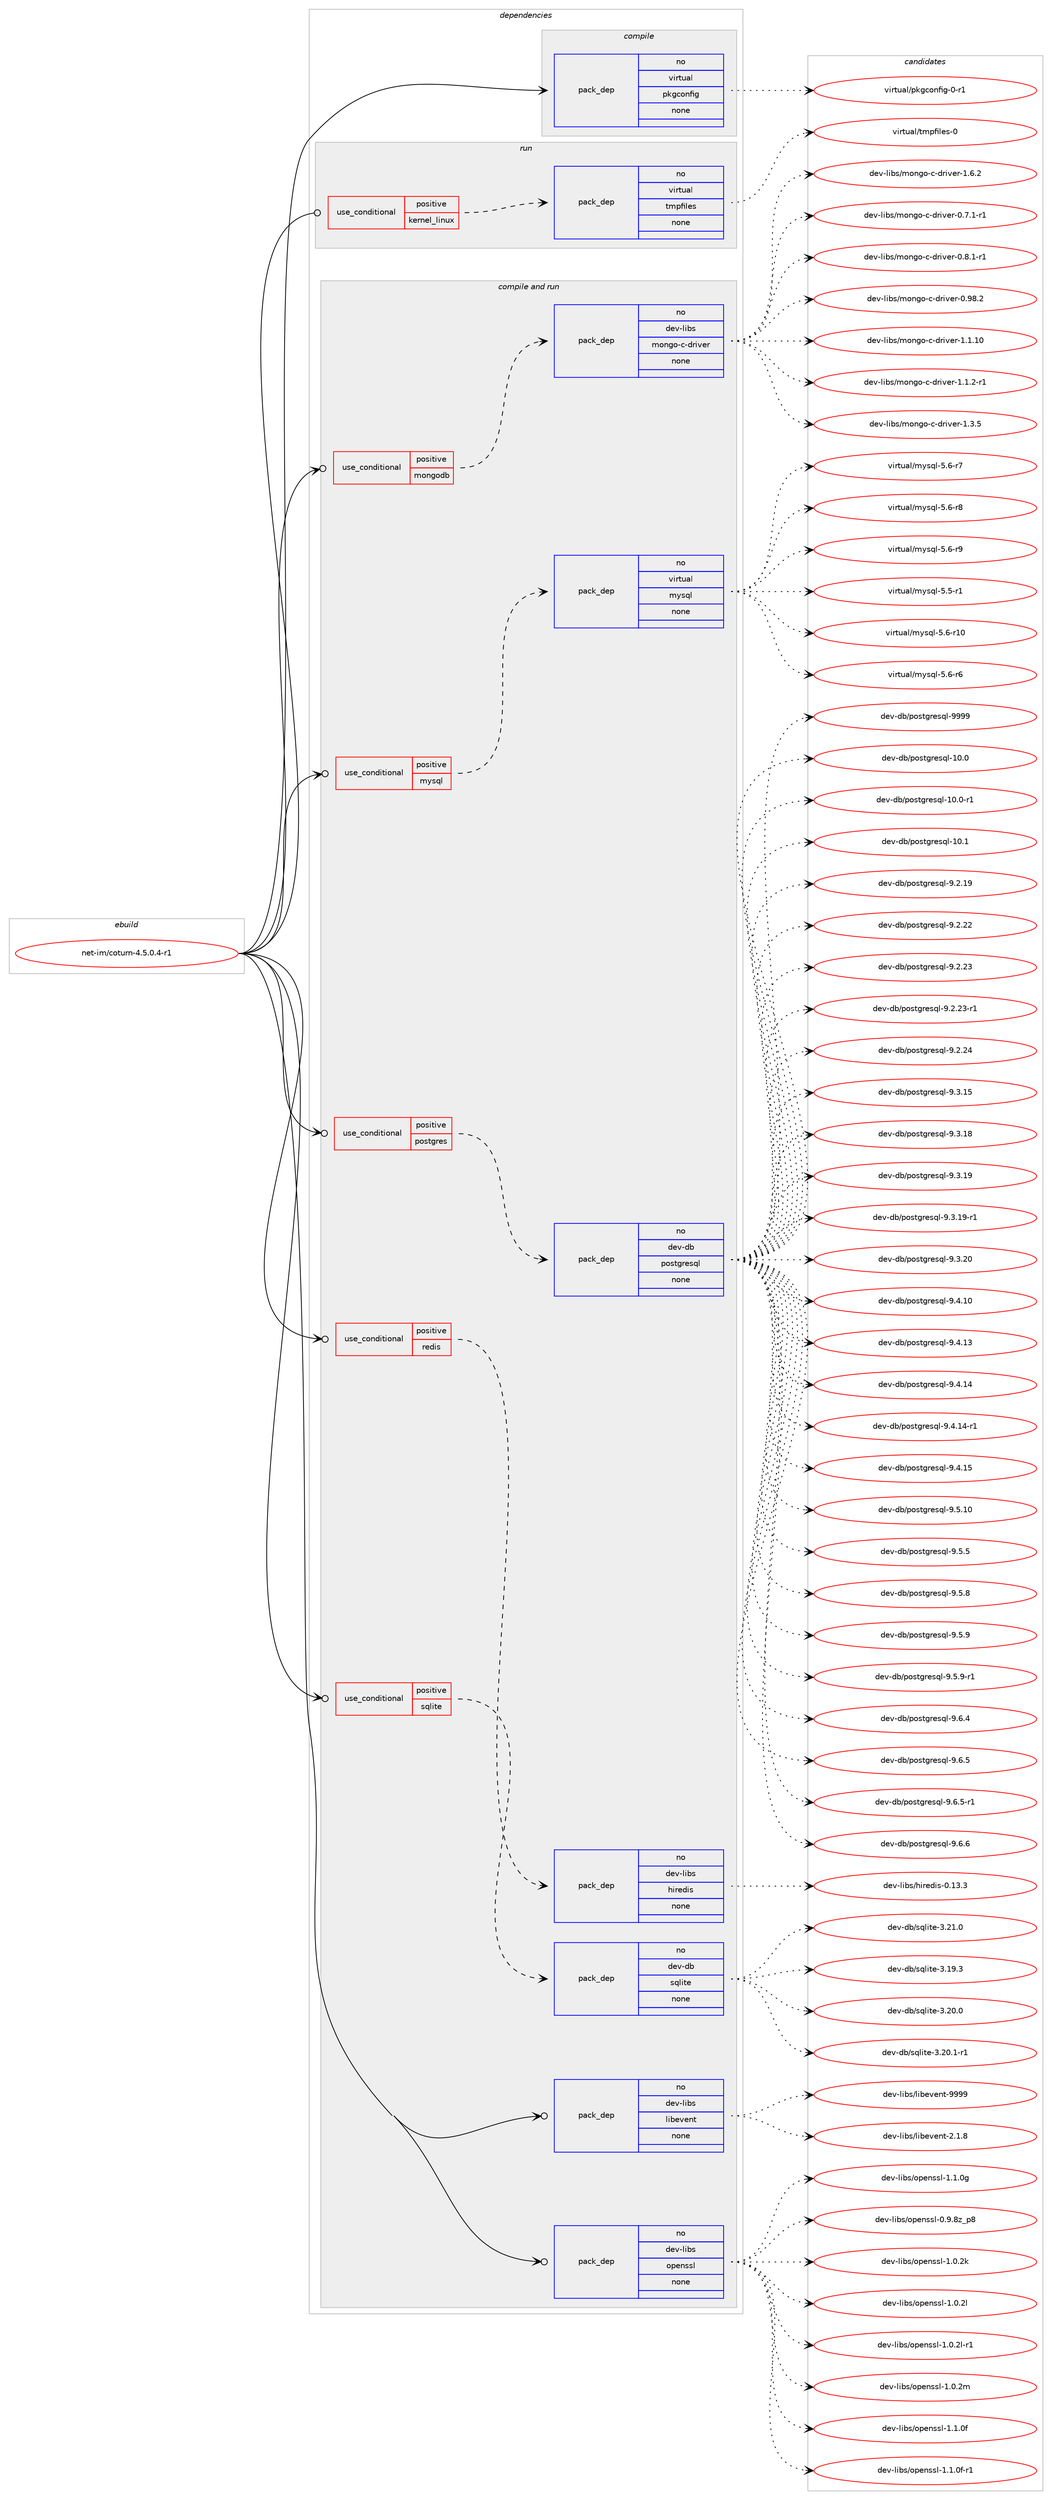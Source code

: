 digraph prolog {

# *************
# Graph options
# *************

newrank=true;
concentrate=true;
compound=true;
graph [rankdir=LR,fontname=Helvetica,fontsize=10,ranksep=1.5];#, ranksep=2.5, nodesep=0.2];
edge  [arrowhead=vee];
node  [fontname=Helvetica,fontsize=10];

# **********
# The ebuild
# **********

subgraph cluster_leftcol {
color=gray;
rank=same;
label=<<i>ebuild</i>>;
id [label="net-im/coturn-4.5.0.4-r1", color=red, width=4, href="../net-im/coturn-4.5.0.4-r1.svg"];
}

# ****************
# The dependencies
# ****************

subgraph cluster_midcol {
color=gray;
label=<<i>dependencies</i>>;
subgraph cluster_compile {
fillcolor="#eeeeee";
style=filled;
label=<<i>compile</i>>;
subgraph pack303179 {
dependency411945 [label=<<TABLE BORDER="0" CELLBORDER="1" CELLSPACING="0" CELLPADDING="4" WIDTH="220"><TR><TD ROWSPAN="6" CELLPADDING="30">pack_dep</TD></TR><TR><TD WIDTH="110">no</TD></TR><TR><TD>virtual</TD></TR><TR><TD>pkgconfig</TD></TR><TR><TD>none</TD></TR><TR><TD></TD></TR></TABLE>>, shape=none, color=blue];
}
id:e -> dependency411945:w [weight=20,style="solid",arrowhead="vee"];
}
subgraph cluster_compileandrun {
fillcolor="#eeeeee";
style=filled;
label=<<i>compile and run</i>>;
subgraph cond101923 {
dependency411946 [label=<<TABLE BORDER="0" CELLBORDER="1" CELLSPACING="0" CELLPADDING="4"><TR><TD ROWSPAN="3" CELLPADDING="10">use_conditional</TD></TR><TR><TD>positive</TD></TR><TR><TD>mongodb</TD></TR></TABLE>>, shape=none, color=red];
subgraph pack303180 {
dependency411947 [label=<<TABLE BORDER="0" CELLBORDER="1" CELLSPACING="0" CELLPADDING="4" WIDTH="220"><TR><TD ROWSPAN="6" CELLPADDING="30">pack_dep</TD></TR><TR><TD WIDTH="110">no</TD></TR><TR><TD>dev-libs</TD></TR><TR><TD>mongo-c-driver</TD></TR><TR><TD>none</TD></TR><TR><TD></TD></TR></TABLE>>, shape=none, color=blue];
}
dependency411946:e -> dependency411947:w [weight=20,style="dashed",arrowhead="vee"];
}
id:e -> dependency411946:w [weight=20,style="solid",arrowhead="odotvee"];
subgraph cond101924 {
dependency411948 [label=<<TABLE BORDER="0" CELLBORDER="1" CELLSPACING="0" CELLPADDING="4"><TR><TD ROWSPAN="3" CELLPADDING="10">use_conditional</TD></TR><TR><TD>positive</TD></TR><TR><TD>mysql</TD></TR></TABLE>>, shape=none, color=red];
subgraph pack303181 {
dependency411949 [label=<<TABLE BORDER="0" CELLBORDER="1" CELLSPACING="0" CELLPADDING="4" WIDTH="220"><TR><TD ROWSPAN="6" CELLPADDING="30">pack_dep</TD></TR><TR><TD WIDTH="110">no</TD></TR><TR><TD>virtual</TD></TR><TR><TD>mysql</TD></TR><TR><TD>none</TD></TR><TR><TD></TD></TR></TABLE>>, shape=none, color=blue];
}
dependency411948:e -> dependency411949:w [weight=20,style="dashed",arrowhead="vee"];
}
id:e -> dependency411948:w [weight=20,style="solid",arrowhead="odotvee"];
subgraph cond101925 {
dependency411950 [label=<<TABLE BORDER="0" CELLBORDER="1" CELLSPACING="0" CELLPADDING="4"><TR><TD ROWSPAN="3" CELLPADDING="10">use_conditional</TD></TR><TR><TD>positive</TD></TR><TR><TD>postgres</TD></TR></TABLE>>, shape=none, color=red];
subgraph pack303182 {
dependency411951 [label=<<TABLE BORDER="0" CELLBORDER="1" CELLSPACING="0" CELLPADDING="4" WIDTH="220"><TR><TD ROWSPAN="6" CELLPADDING="30">pack_dep</TD></TR><TR><TD WIDTH="110">no</TD></TR><TR><TD>dev-db</TD></TR><TR><TD>postgresql</TD></TR><TR><TD>none</TD></TR><TR><TD></TD></TR></TABLE>>, shape=none, color=blue];
}
dependency411950:e -> dependency411951:w [weight=20,style="dashed",arrowhead="vee"];
}
id:e -> dependency411950:w [weight=20,style="solid",arrowhead="odotvee"];
subgraph cond101926 {
dependency411952 [label=<<TABLE BORDER="0" CELLBORDER="1" CELLSPACING="0" CELLPADDING="4"><TR><TD ROWSPAN="3" CELLPADDING="10">use_conditional</TD></TR><TR><TD>positive</TD></TR><TR><TD>redis</TD></TR></TABLE>>, shape=none, color=red];
subgraph pack303183 {
dependency411953 [label=<<TABLE BORDER="0" CELLBORDER="1" CELLSPACING="0" CELLPADDING="4" WIDTH="220"><TR><TD ROWSPAN="6" CELLPADDING="30">pack_dep</TD></TR><TR><TD WIDTH="110">no</TD></TR><TR><TD>dev-libs</TD></TR><TR><TD>hiredis</TD></TR><TR><TD>none</TD></TR><TR><TD></TD></TR></TABLE>>, shape=none, color=blue];
}
dependency411952:e -> dependency411953:w [weight=20,style="dashed",arrowhead="vee"];
}
id:e -> dependency411952:w [weight=20,style="solid",arrowhead="odotvee"];
subgraph cond101927 {
dependency411954 [label=<<TABLE BORDER="0" CELLBORDER="1" CELLSPACING="0" CELLPADDING="4"><TR><TD ROWSPAN="3" CELLPADDING="10">use_conditional</TD></TR><TR><TD>positive</TD></TR><TR><TD>sqlite</TD></TR></TABLE>>, shape=none, color=red];
subgraph pack303184 {
dependency411955 [label=<<TABLE BORDER="0" CELLBORDER="1" CELLSPACING="0" CELLPADDING="4" WIDTH="220"><TR><TD ROWSPAN="6" CELLPADDING="30">pack_dep</TD></TR><TR><TD WIDTH="110">no</TD></TR><TR><TD>dev-db</TD></TR><TR><TD>sqlite</TD></TR><TR><TD>none</TD></TR><TR><TD></TD></TR></TABLE>>, shape=none, color=blue];
}
dependency411954:e -> dependency411955:w [weight=20,style="dashed",arrowhead="vee"];
}
id:e -> dependency411954:w [weight=20,style="solid",arrowhead="odotvee"];
subgraph pack303185 {
dependency411956 [label=<<TABLE BORDER="0" CELLBORDER="1" CELLSPACING="0" CELLPADDING="4" WIDTH="220"><TR><TD ROWSPAN="6" CELLPADDING="30">pack_dep</TD></TR><TR><TD WIDTH="110">no</TD></TR><TR><TD>dev-libs</TD></TR><TR><TD>libevent</TD></TR><TR><TD>none</TD></TR><TR><TD></TD></TR></TABLE>>, shape=none, color=blue];
}
id:e -> dependency411956:w [weight=20,style="solid",arrowhead="odotvee"];
subgraph pack303186 {
dependency411957 [label=<<TABLE BORDER="0" CELLBORDER="1" CELLSPACING="0" CELLPADDING="4" WIDTH="220"><TR><TD ROWSPAN="6" CELLPADDING="30">pack_dep</TD></TR><TR><TD WIDTH="110">no</TD></TR><TR><TD>dev-libs</TD></TR><TR><TD>openssl</TD></TR><TR><TD>none</TD></TR><TR><TD></TD></TR></TABLE>>, shape=none, color=blue];
}
id:e -> dependency411957:w [weight=20,style="solid",arrowhead="odotvee"];
}
subgraph cluster_run {
fillcolor="#eeeeee";
style=filled;
label=<<i>run</i>>;
subgraph cond101928 {
dependency411958 [label=<<TABLE BORDER="0" CELLBORDER="1" CELLSPACING="0" CELLPADDING="4"><TR><TD ROWSPAN="3" CELLPADDING="10">use_conditional</TD></TR><TR><TD>positive</TD></TR><TR><TD>kernel_linux</TD></TR></TABLE>>, shape=none, color=red];
subgraph pack303187 {
dependency411959 [label=<<TABLE BORDER="0" CELLBORDER="1" CELLSPACING="0" CELLPADDING="4" WIDTH="220"><TR><TD ROWSPAN="6" CELLPADDING="30">pack_dep</TD></TR><TR><TD WIDTH="110">no</TD></TR><TR><TD>virtual</TD></TR><TR><TD>tmpfiles</TD></TR><TR><TD>none</TD></TR><TR><TD></TD></TR></TABLE>>, shape=none, color=blue];
}
dependency411958:e -> dependency411959:w [weight=20,style="dashed",arrowhead="vee"];
}
id:e -> dependency411958:w [weight=20,style="solid",arrowhead="odot"];
}
}

# **************
# The candidates
# **************

subgraph cluster_choices {
rank=same;
color=gray;
label=<<i>candidates</i>>;

subgraph choice303179 {
color=black;
nodesep=1;
choice11810511411611797108471121071039911111010210510345484511449 [label="virtual/pkgconfig-0-r1", color=red, width=4,href="../virtual/pkgconfig-0-r1.svg"];
dependency411945:e -> choice11810511411611797108471121071039911111010210510345484511449:w [style=dotted,weight="100"];
}
subgraph choice303180 {
color=black;
nodesep=1;
choice1001011184510810598115471091111101031114599451001141051181011144548465546494511449 [label="dev-libs/mongo-c-driver-0.7.1-r1", color=red, width=4,href="../dev-libs/mongo-c-driver-0.7.1-r1.svg"];
choice1001011184510810598115471091111101031114599451001141051181011144548465646494511449 [label="dev-libs/mongo-c-driver-0.8.1-r1", color=red, width=4,href="../dev-libs/mongo-c-driver-0.8.1-r1.svg"];
choice10010111845108105981154710911111010311145994510011410511810111445484657564650 [label="dev-libs/mongo-c-driver-0.98.2", color=red, width=4,href="../dev-libs/mongo-c-driver-0.98.2.svg"];
choice10010111845108105981154710911111010311145994510011410511810111445494649464948 [label="dev-libs/mongo-c-driver-1.1.10", color=red, width=4,href="../dev-libs/mongo-c-driver-1.1.10.svg"];
choice1001011184510810598115471091111101031114599451001141051181011144549464946504511449 [label="dev-libs/mongo-c-driver-1.1.2-r1", color=red, width=4,href="../dev-libs/mongo-c-driver-1.1.2-r1.svg"];
choice100101118451081059811547109111110103111459945100114105118101114454946514653 [label="dev-libs/mongo-c-driver-1.3.5", color=red, width=4,href="../dev-libs/mongo-c-driver-1.3.5.svg"];
choice100101118451081059811547109111110103111459945100114105118101114454946544650 [label="dev-libs/mongo-c-driver-1.6.2", color=red, width=4,href="../dev-libs/mongo-c-driver-1.6.2.svg"];
dependency411947:e -> choice1001011184510810598115471091111101031114599451001141051181011144548465546494511449:w [style=dotted,weight="100"];
dependency411947:e -> choice1001011184510810598115471091111101031114599451001141051181011144548465646494511449:w [style=dotted,weight="100"];
dependency411947:e -> choice10010111845108105981154710911111010311145994510011410511810111445484657564650:w [style=dotted,weight="100"];
dependency411947:e -> choice10010111845108105981154710911111010311145994510011410511810111445494649464948:w [style=dotted,weight="100"];
dependency411947:e -> choice1001011184510810598115471091111101031114599451001141051181011144549464946504511449:w [style=dotted,weight="100"];
dependency411947:e -> choice100101118451081059811547109111110103111459945100114105118101114454946514653:w [style=dotted,weight="100"];
dependency411947:e -> choice100101118451081059811547109111110103111459945100114105118101114454946544650:w [style=dotted,weight="100"];
}
subgraph choice303181 {
color=black;
nodesep=1;
choice1181051141161179710847109121115113108455346534511449 [label="virtual/mysql-5.5-r1", color=red, width=4,href="../virtual/mysql-5.5-r1.svg"];
choice118105114116117971084710912111511310845534654451144948 [label="virtual/mysql-5.6-r10", color=red, width=4,href="../virtual/mysql-5.6-r10.svg"];
choice1181051141161179710847109121115113108455346544511454 [label="virtual/mysql-5.6-r6", color=red, width=4,href="../virtual/mysql-5.6-r6.svg"];
choice1181051141161179710847109121115113108455346544511455 [label="virtual/mysql-5.6-r7", color=red, width=4,href="../virtual/mysql-5.6-r7.svg"];
choice1181051141161179710847109121115113108455346544511456 [label="virtual/mysql-5.6-r8", color=red, width=4,href="../virtual/mysql-5.6-r8.svg"];
choice1181051141161179710847109121115113108455346544511457 [label="virtual/mysql-5.6-r9", color=red, width=4,href="../virtual/mysql-5.6-r9.svg"];
dependency411949:e -> choice1181051141161179710847109121115113108455346534511449:w [style=dotted,weight="100"];
dependency411949:e -> choice118105114116117971084710912111511310845534654451144948:w [style=dotted,weight="100"];
dependency411949:e -> choice1181051141161179710847109121115113108455346544511454:w [style=dotted,weight="100"];
dependency411949:e -> choice1181051141161179710847109121115113108455346544511455:w [style=dotted,weight="100"];
dependency411949:e -> choice1181051141161179710847109121115113108455346544511456:w [style=dotted,weight="100"];
dependency411949:e -> choice1181051141161179710847109121115113108455346544511457:w [style=dotted,weight="100"];
}
subgraph choice303182 {
color=black;
nodesep=1;
choice1001011184510098471121111151161031141011151131084549484648 [label="dev-db/postgresql-10.0", color=red, width=4,href="../dev-db/postgresql-10.0.svg"];
choice10010111845100984711211111511610311410111511310845494846484511449 [label="dev-db/postgresql-10.0-r1", color=red, width=4,href="../dev-db/postgresql-10.0-r1.svg"];
choice1001011184510098471121111151161031141011151131084549484649 [label="dev-db/postgresql-10.1", color=red, width=4,href="../dev-db/postgresql-10.1.svg"];
choice10010111845100984711211111511610311410111511310845574650464957 [label="dev-db/postgresql-9.2.19", color=red, width=4,href="../dev-db/postgresql-9.2.19.svg"];
choice10010111845100984711211111511610311410111511310845574650465050 [label="dev-db/postgresql-9.2.22", color=red, width=4,href="../dev-db/postgresql-9.2.22.svg"];
choice10010111845100984711211111511610311410111511310845574650465051 [label="dev-db/postgresql-9.2.23", color=red, width=4,href="../dev-db/postgresql-9.2.23.svg"];
choice100101118451009847112111115116103114101115113108455746504650514511449 [label="dev-db/postgresql-9.2.23-r1", color=red, width=4,href="../dev-db/postgresql-9.2.23-r1.svg"];
choice10010111845100984711211111511610311410111511310845574650465052 [label="dev-db/postgresql-9.2.24", color=red, width=4,href="../dev-db/postgresql-9.2.24.svg"];
choice10010111845100984711211111511610311410111511310845574651464953 [label="dev-db/postgresql-9.3.15", color=red, width=4,href="../dev-db/postgresql-9.3.15.svg"];
choice10010111845100984711211111511610311410111511310845574651464956 [label="dev-db/postgresql-9.3.18", color=red, width=4,href="../dev-db/postgresql-9.3.18.svg"];
choice10010111845100984711211111511610311410111511310845574651464957 [label="dev-db/postgresql-9.3.19", color=red, width=4,href="../dev-db/postgresql-9.3.19.svg"];
choice100101118451009847112111115116103114101115113108455746514649574511449 [label="dev-db/postgresql-9.3.19-r1", color=red, width=4,href="../dev-db/postgresql-9.3.19-r1.svg"];
choice10010111845100984711211111511610311410111511310845574651465048 [label="dev-db/postgresql-9.3.20", color=red, width=4,href="../dev-db/postgresql-9.3.20.svg"];
choice10010111845100984711211111511610311410111511310845574652464948 [label="dev-db/postgresql-9.4.10", color=red, width=4,href="../dev-db/postgresql-9.4.10.svg"];
choice10010111845100984711211111511610311410111511310845574652464951 [label="dev-db/postgresql-9.4.13", color=red, width=4,href="../dev-db/postgresql-9.4.13.svg"];
choice10010111845100984711211111511610311410111511310845574652464952 [label="dev-db/postgresql-9.4.14", color=red, width=4,href="../dev-db/postgresql-9.4.14.svg"];
choice100101118451009847112111115116103114101115113108455746524649524511449 [label="dev-db/postgresql-9.4.14-r1", color=red, width=4,href="../dev-db/postgresql-9.4.14-r1.svg"];
choice10010111845100984711211111511610311410111511310845574652464953 [label="dev-db/postgresql-9.4.15", color=red, width=4,href="../dev-db/postgresql-9.4.15.svg"];
choice10010111845100984711211111511610311410111511310845574653464948 [label="dev-db/postgresql-9.5.10", color=red, width=4,href="../dev-db/postgresql-9.5.10.svg"];
choice100101118451009847112111115116103114101115113108455746534653 [label="dev-db/postgresql-9.5.5", color=red, width=4,href="../dev-db/postgresql-9.5.5.svg"];
choice100101118451009847112111115116103114101115113108455746534656 [label="dev-db/postgresql-9.5.8", color=red, width=4,href="../dev-db/postgresql-9.5.8.svg"];
choice100101118451009847112111115116103114101115113108455746534657 [label="dev-db/postgresql-9.5.9", color=red, width=4,href="../dev-db/postgresql-9.5.9.svg"];
choice1001011184510098471121111151161031141011151131084557465346574511449 [label="dev-db/postgresql-9.5.9-r1", color=red, width=4,href="../dev-db/postgresql-9.5.9-r1.svg"];
choice100101118451009847112111115116103114101115113108455746544652 [label="dev-db/postgresql-9.6.4", color=red, width=4,href="../dev-db/postgresql-9.6.4.svg"];
choice100101118451009847112111115116103114101115113108455746544653 [label="dev-db/postgresql-9.6.5", color=red, width=4,href="../dev-db/postgresql-9.6.5.svg"];
choice1001011184510098471121111151161031141011151131084557465446534511449 [label="dev-db/postgresql-9.6.5-r1", color=red, width=4,href="../dev-db/postgresql-9.6.5-r1.svg"];
choice100101118451009847112111115116103114101115113108455746544654 [label="dev-db/postgresql-9.6.6", color=red, width=4,href="../dev-db/postgresql-9.6.6.svg"];
choice1001011184510098471121111151161031141011151131084557575757 [label="dev-db/postgresql-9999", color=red, width=4,href="../dev-db/postgresql-9999.svg"];
dependency411951:e -> choice1001011184510098471121111151161031141011151131084549484648:w [style=dotted,weight="100"];
dependency411951:e -> choice10010111845100984711211111511610311410111511310845494846484511449:w [style=dotted,weight="100"];
dependency411951:e -> choice1001011184510098471121111151161031141011151131084549484649:w [style=dotted,weight="100"];
dependency411951:e -> choice10010111845100984711211111511610311410111511310845574650464957:w [style=dotted,weight="100"];
dependency411951:e -> choice10010111845100984711211111511610311410111511310845574650465050:w [style=dotted,weight="100"];
dependency411951:e -> choice10010111845100984711211111511610311410111511310845574650465051:w [style=dotted,weight="100"];
dependency411951:e -> choice100101118451009847112111115116103114101115113108455746504650514511449:w [style=dotted,weight="100"];
dependency411951:e -> choice10010111845100984711211111511610311410111511310845574650465052:w [style=dotted,weight="100"];
dependency411951:e -> choice10010111845100984711211111511610311410111511310845574651464953:w [style=dotted,weight="100"];
dependency411951:e -> choice10010111845100984711211111511610311410111511310845574651464956:w [style=dotted,weight="100"];
dependency411951:e -> choice10010111845100984711211111511610311410111511310845574651464957:w [style=dotted,weight="100"];
dependency411951:e -> choice100101118451009847112111115116103114101115113108455746514649574511449:w [style=dotted,weight="100"];
dependency411951:e -> choice10010111845100984711211111511610311410111511310845574651465048:w [style=dotted,weight="100"];
dependency411951:e -> choice10010111845100984711211111511610311410111511310845574652464948:w [style=dotted,weight="100"];
dependency411951:e -> choice10010111845100984711211111511610311410111511310845574652464951:w [style=dotted,weight="100"];
dependency411951:e -> choice10010111845100984711211111511610311410111511310845574652464952:w [style=dotted,weight="100"];
dependency411951:e -> choice100101118451009847112111115116103114101115113108455746524649524511449:w [style=dotted,weight="100"];
dependency411951:e -> choice10010111845100984711211111511610311410111511310845574652464953:w [style=dotted,weight="100"];
dependency411951:e -> choice10010111845100984711211111511610311410111511310845574653464948:w [style=dotted,weight="100"];
dependency411951:e -> choice100101118451009847112111115116103114101115113108455746534653:w [style=dotted,weight="100"];
dependency411951:e -> choice100101118451009847112111115116103114101115113108455746534656:w [style=dotted,weight="100"];
dependency411951:e -> choice100101118451009847112111115116103114101115113108455746534657:w [style=dotted,weight="100"];
dependency411951:e -> choice1001011184510098471121111151161031141011151131084557465346574511449:w [style=dotted,weight="100"];
dependency411951:e -> choice100101118451009847112111115116103114101115113108455746544652:w [style=dotted,weight="100"];
dependency411951:e -> choice100101118451009847112111115116103114101115113108455746544653:w [style=dotted,weight="100"];
dependency411951:e -> choice1001011184510098471121111151161031141011151131084557465446534511449:w [style=dotted,weight="100"];
dependency411951:e -> choice100101118451009847112111115116103114101115113108455746544654:w [style=dotted,weight="100"];
dependency411951:e -> choice1001011184510098471121111151161031141011151131084557575757:w [style=dotted,weight="100"];
}
subgraph choice303183 {
color=black;
nodesep=1;
choice10010111845108105981154710410511410110010511545484649514651 [label="dev-libs/hiredis-0.13.3", color=red, width=4,href="../dev-libs/hiredis-0.13.3.svg"];
dependency411953:e -> choice10010111845108105981154710410511410110010511545484649514651:w [style=dotted,weight="100"];
}
subgraph choice303184 {
color=black;
nodesep=1;
choice10010111845100984711511310810511610145514649574651 [label="dev-db/sqlite-3.19.3", color=red, width=4,href="../dev-db/sqlite-3.19.3.svg"];
choice10010111845100984711511310810511610145514650484648 [label="dev-db/sqlite-3.20.0", color=red, width=4,href="../dev-db/sqlite-3.20.0.svg"];
choice100101118451009847115113108105116101455146504846494511449 [label="dev-db/sqlite-3.20.1-r1", color=red, width=4,href="../dev-db/sqlite-3.20.1-r1.svg"];
choice10010111845100984711511310810511610145514650494648 [label="dev-db/sqlite-3.21.0", color=red, width=4,href="../dev-db/sqlite-3.21.0.svg"];
dependency411955:e -> choice10010111845100984711511310810511610145514649574651:w [style=dotted,weight="100"];
dependency411955:e -> choice10010111845100984711511310810511610145514650484648:w [style=dotted,weight="100"];
dependency411955:e -> choice100101118451009847115113108105116101455146504846494511449:w [style=dotted,weight="100"];
dependency411955:e -> choice10010111845100984711511310810511610145514650494648:w [style=dotted,weight="100"];
}
subgraph choice303185 {
color=black;
nodesep=1;
choice10010111845108105981154710810598101118101110116455046494656 [label="dev-libs/libevent-2.1.8", color=red, width=4,href="../dev-libs/libevent-2.1.8.svg"];
choice100101118451081059811547108105981011181011101164557575757 [label="dev-libs/libevent-9999", color=red, width=4,href="../dev-libs/libevent-9999.svg"];
dependency411956:e -> choice10010111845108105981154710810598101118101110116455046494656:w [style=dotted,weight="100"];
dependency411956:e -> choice100101118451081059811547108105981011181011101164557575757:w [style=dotted,weight="100"];
}
subgraph choice303186 {
color=black;
nodesep=1;
choice1001011184510810598115471111121011101151151084548465746561229511256 [label="dev-libs/openssl-0.9.8z_p8", color=red, width=4,href="../dev-libs/openssl-0.9.8z_p8.svg"];
choice100101118451081059811547111112101110115115108454946484650107 [label="dev-libs/openssl-1.0.2k", color=red, width=4,href="../dev-libs/openssl-1.0.2k.svg"];
choice100101118451081059811547111112101110115115108454946484650108 [label="dev-libs/openssl-1.0.2l", color=red, width=4,href="../dev-libs/openssl-1.0.2l.svg"];
choice1001011184510810598115471111121011101151151084549464846501084511449 [label="dev-libs/openssl-1.0.2l-r1", color=red, width=4,href="../dev-libs/openssl-1.0.2l-r1.svg"];
choice100101118451081059811547111112101110115115108454946484650109 [label="dev-libs/openssl-1.0.2m", color=red, width=4,href="../dev-libs/openssl-1.0.2m.svg"];
choice100101118451081059811547111112101110115115108454946494648102 [label="dev-libs/openssl-1.1.0f", color=red, width=4,href="../dev-libs/openssl-1.1.0f.svg"];
choice1001011184510810598115471111121011101151151084549464946481024511449 [label="dev-libs/openssl-1.1.0f-r1", color=red, width=4,href="../dev-libs/openssl-1.1.0f-r1.svg"];
choice100101118451081059811547111112101110115115108454946494648103 [label="dev-libs/openssl-1.1.0g", color=red, width=4,href="../dev-libs/openssl-1.1.0g.svg"];
dependency411957:e -> choice1001011184510810598115471111121011101151151084548465746561229511256:w [style=dotted,weight="100"];
dependency411957:e -> choice100101118451081059811547111112101110115115108454946484650107:w [style=dotted,weight="100"];
dependency411957:e -> choice100101118451081059811547111112101110115115108454946484650108:w [style=dotted,weight="100"];
dependency411957:e -> choice1001011184510810598115471111121011101151151084549464846501084511449:w [style=dotted,weight="100"];
dependency411957:e -> choice100101118451081059811547111112101110115115108454946484650109:w [style=dotted,weight="100"];
dependency411957:e -> choice100101118451081059811547111112101110115115108454946494648102:w [style=dotted,weight="100"];
dependency411957:e -> choice1001011184510810598115471111121011101151151084549464946481024511449:w [style=dotted,weight="100"];
dependency411957:e -> choice100101118451081059811547111112101110115115108454946494648103:w [style=dotted,weight="100"];
}
subgraph choice303187 {
color=black;
nodesep=1;
choice11810511411611797108471161091121021051081011154548 [label="virtual/tmpfiles-0", color=red, width=4,href="../virtual/tmpfiles-0.svg"];
dependency411959:e -> choice11810511411611797108471161091121021051081011154548:w [style=dotted,weight="100"];
}
}

}
